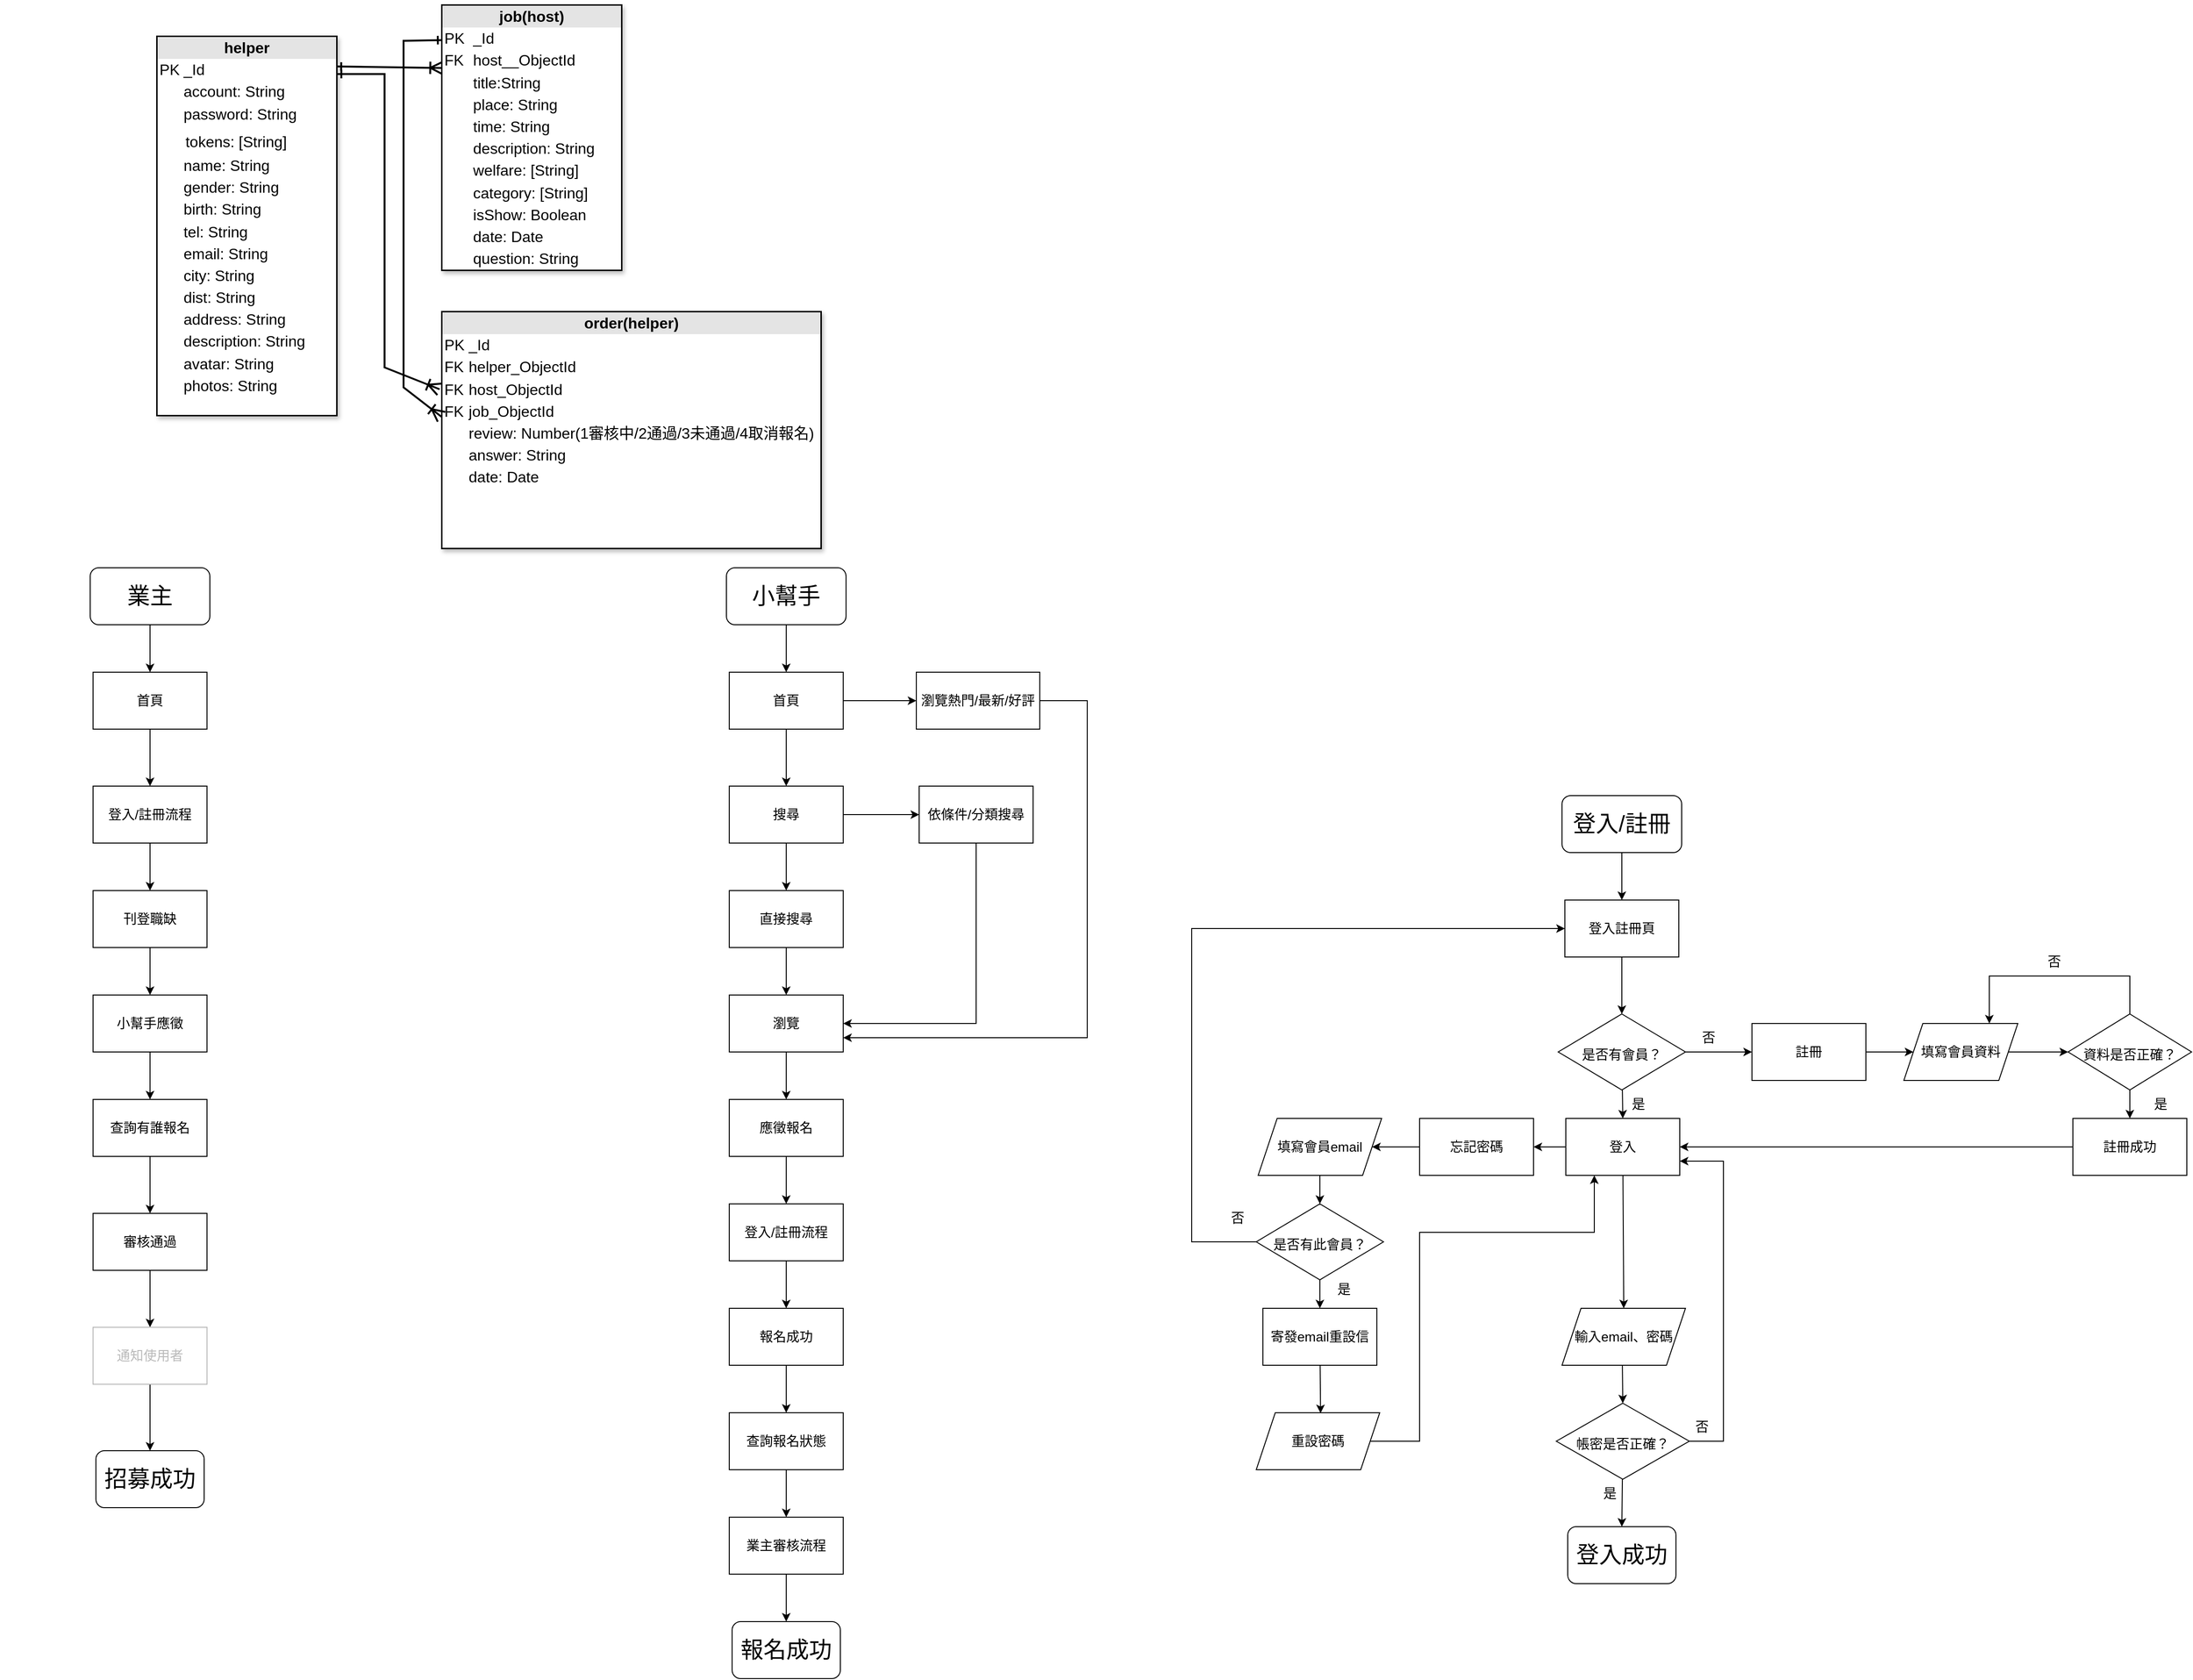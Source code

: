 <mxfile version="20.2.0" type="github">
  <diagram id="VXJa3HSxTeP06-adV4TN" name="Page-1">
    <mxGraphModel dx="2764" dy="2409" grid="1" gridSize="10" guides="1" tooltips="1" connect="1" arrows="1" fold="1" page="1" pageScale="1" pageWidth="1600" pageHeight="900" math="0" shadow="0">
      <root>
        <mxCell id="0" />
        <mxCell id="1" parent="0" />
        <mxCell id="glmr9BxrNnxyivZ2eAfm-76" style="edgeStyle=none;rounded=0;orthogonalLoop=1;jettySize=auto;html=1;entryX=0.5;entryY=0;entryDx=0;entryDy=0;fontSize=14;" parent="1" source="PhBX2D7lwxs2gd5kTWM1-1" target="glmr9BxrNnxyivZ2eAfm-75" edge="1">
          <mxGeometry relative="1" as="geometry" />
        </mxCell>
        <mxCell id="PhBX2D7lwxs2gd5kTWM1-1" value="&lt;font style=&quot;font-size: 24px;&quot;&gt;登入/註冊&lt;/font&gt;" style="rounded=1;whiteSpace=wrap;html=1;" parent="1" vertex="1">
          <mxGeometry x="350" y="-70" width="126" height="60" as="geometry" />
        </mxCell>
        <mxCell id="glmr9BxrNnxyivZ2eAfm-1" value="&lt;font style=&quot;font-size: 24px;&quot;&gt;登入成功&lt;/font&gt;" style="rounded=1;whiteSpace=wrap;html=1;" parent="1" vertex="1">
          <mxGeometry x="356" y="700" width="114" height="60" as="geometry" />
        </mxCell>
        <mxCell id="glmr9BxrNnxyivZ2eAfm-7" style="edgeStyle=none;rounded=0;orthogonalLoop=1;jettySize=auto;html=1;exitX=1;exitY=0.5;exitDx=0;exitDy=0;entryX=0;entryY=0.5;entryDx=0;entryDy=0;fontSize=14;" parent="1" source="glmr9BxrNnxyivZ2eAfm-2" target="glmr9BxrNnxyivZ2eAfm-5" edge="1">
          <mxGeometry relative="1" as="geometry" />
        </mxCell>
        <mxCell id="glmr9BxrNnxyivZ2eAfm-16" style="edgeStyle=none;rounded=0;orthogonalLoop=1;jettySize=auto;html=1;entryX=0.5;entryY=0;entryDx=0;entryDy=0;fontSize=14;" parent="1" source="glmr9BxrNnxyivZ2eAfm-2" target="glmr9BxrNnxyivZ2eAfm-4" edge="1">
          <mxGeometry relative="1" as="geometry" />
        </mxCell>
        <mxCell id="glmr9BxrNnxyivZ2eAfm-2" value="&lt;font style=&quot;font-size: 14px;&quot;&gt;是否有會員？&lt;/font&gt;" style="rhombus;whiteSpace=wrap;html=1;fontSize=24;" parent="1" vertex="1">
          <mxGeometry x="346" y="160" width="134" height="80" as="geometry" />
        </mxCell>
        <mxCell id="glmr9BxrNnxyivZ2eAfm-46" style="edgeStyle=none;rounded=0;orthogonalLoop=1;jettySize=auto;html=1;entryX=0.5;entryY=0;entryDx=0;entryDy=0;fontSize=14;" parent="1" source="glmr9BxrNnxyivZ2eAfm-4" target="glmr9BxrNnxyivZ2eAfm-17" edge="1">
          <mxGeometry relative="1" as="geometry" />
        </mxCell>
        <mxCell id="glmr9BxrNnxyivZ2eAfm-70" style="edgeStyle=none;rounded=0;orthogonalLoop=1;jettySize=auto;html=1;entryX=1;entryY=0.5;entryDx=0;entryDy=0;fontSize=14;" parent="1" source="glmr9BxrNnxyivZ2eAfm-4" target="glmr9BxrNnxyivZ2eAfm-8" edge="1">
          <mxGeometry relative="1" as="geometry" />
        </mxCell>
        <mxCell id="glmr9BxrNnxyivZ2eAfm-4" value="登入" style="rounded=0;whiteSpace=wrap;html=1;fontSize=14;" parent="1" vertex="1">
          <mxGeometry x="354" y="270" width="120" height="60" as="geometry" />
        </mxCell>
        <mxCell id="glmr9BxrNnxyivZ2eAfm-11" style="edgeStyle=none;rounded=0;orthogonalLoop=1;jettySize=auto;html=1;fontSize=14;" parent="1" source="glmr9BxrNnxyivZ2eAfm-5" target="glmr9BxrNnxyivZ2eAfm-9" edge="1">
          <mxGeometry relative="1" as="geometry" />
        </mxCell>
        <mxCell id="glmr9BxrNnxyivZ2eAfm-5" value="註冊" style="rounded=0;whiteSpace=wrap;html=1;fontSize=14;" parent="1" vertex="1">
          <mxGeometry x="550" y="170" width="120" height="60" as="geometry" />
        </mxCell>
        <mxCell id="glmr9BxrNnxyivZ2eAfm-72" style="edgeStyle=none;rounded=0;orthogonalLoop=1;jettySize=auto;html=1;entryX=1;entryY=0.5;entryDx=0;entryDy=0;fontSize=14;" parent="1" source="glmr9BxrNnxyivZ2eAfm-8" target="glmr9BxrNnxyivZ2eAfm-45" edge="1">
          <mxGeometry relative="1" as="geometry" />
        </mxCell>
        <mxCell id="glmr9BxrNnxyivZ2eAfm-8" value="忘記密碼" style="rounded=0;whiteSpace=wrap;html=1;fontSize=14;" parent="1" vertex="1">
          <mxGeometry x="200" y="270" width="120" height="60" as="geometry" />
        </mxCell>
        <mxCell id="glmr9BxrNnxyivZ2eAfm-30" style="edgeStyle=none;rounded=0;orthogonalLoop=1;jettySize=auto;html=1;fontSize=14;" parent="1" source="glmr9BxrNnxyivZ2eAfm-9" target="glmr9BxrNnxyivZ2eAfm-29" edge="1">
          <mxGeometry relative="1" as="geometry" />
        </mxCell>
        <mxCell id="glmr9BxrNnxyivZ2eAfm-9" value="填寫會員資料" style="shape=parallelogram;perimeter=parallelogramPerimeter;whiteSpace=wrap;html=1;fixedSize=1;fontSize=14;" parent="1" vertex="1">
          <mxGeometry x="710" y="170" width="120" height="60" as="geometry" />
        </mxCell>
        <mxCell id="glmr9BxrNnxyivZ2eAfm-12" value="是" style="text;html=1;resizable=0;autosize=1;align=center;verticalAlign=middle;points=[];fillColor=none;strokeColor=none;rounded=0;fontSize=14;" parent="1" vertex="1">
          <mxGeometry x="410" y="240" width="40" height="30" as="geometry" />
        </mxCell>
        <mxCell id="glmr9BxrNnxyivZ2eAfm-13" value="否" style="text;html=1;resizable=0;autosize=1;align=center;verticalAlign=middle;points=[];fillColor=none;strokeColor=none;rounded=0;fontSize=14;" parent="1" vertex="1">
          <mxGeometry x="484" y="170" width="40" height="30" as="geometry" />
        </mxCell>
        <mxCell id="glmr9BxrNnxyivZ2eAfm-23" style="edgeStyle=none;rounded=0;orthogonalLoop=1;jettySize=auto;html=1;entryX=0.5;entryY=0;entryDx=0;entryDy=0;fontSize=14;exitX=0.489;exitY=1.005;exitDx=0;exitDy=0;exitPerimeter=0;" parent="1" source="glmr9BxrNnxyivZ2eAfm-17" target="glmr9BxrNnxyivZ2eAfm-22" edge="1">
          <mxGeometry relative="1" as="geometry" />
        </mxCell>
        <mxCell id="glmr9BxrNnxyivZ2eAfm-17" value="輸入email、密碼" style="shape=parallelogram;perimeter=parallelogramPerimeter;whiteSpace=wrap;html=1;fixedSize=1;fontSize=14;" parent="1" vertex="1">
          <mxGeometry x="350" y="470" width="130" height="60" as="geometry" />
        </mxCell>
        <mxCell id="glmr9BxrNnxyivZ2eAfm-38" style="edgeStyle=none;rounded=0;orthogonalLoop=1;jettySize=auto;html=1;entryX=0.5;entryY=0;entryDx=0;entryDy=0;fontSize=14;" parent="1" source="glmr9BxrNnxyivZ2eAfm-22" target="glmr9BxrNnxyivZ2eAfm-1" edge="1">
          <mxGeometry relative="1" as="geometry" />
        </mxCell>
        <mxCell id="glmr9BxrNnxyivZ2eAfm-64" style="edgeStyle=none;rounded=0;orthogonalLoop=1;jettySize=auto;html=1;fontSize=14;entryX=1;entryY=0.75;entryDx=0;entryDy=0;" parent="1" source="glmr9BxrNnxyivZ2eAfm-22" target="glmr9BxrNnxyivZ2eAfm-4" edge="1">
          <mxGeometry relative="1" as="geometry">
            <mxPoint x="520" y="320" as="targetPoint" />
            <Array as="points">
              <mxPoint x="520" y="610" />
              <mxPoint x="520" y="315" />
            </Array>
          </mxGeometry>
        </mxCell>
        <mxCell id="glmr9BxrNnxyivZ2eAfm-22" value="&lt;font style=&quot;font-size: 14px;&quot;&gt;帳密是否正確？&lt;br&gt;&lt;/font&gt;" style="rhombus;whiteSpace=wrap;html=1;fontSize=24;" parent="1" vertex="1">
          <mxGeometry x="344" y="570" width="140" height="80" as="geometry" />
        </mxCell>
        <mxCell id="glmr9BxrNnxyivZ2eAfm-24" value="否" style="text;html=1;resizable=0;autosize=1;align=center;verticalAlign=middle;points=[];fillColor=none;strokeColor=none;rounded=0;fontSize=14;" parent="1" vertex="1">
          <mxGeometry x="477" y="580" width="40" height="30" as="geometry" />
        </mxCell>
        <mxCell id="glmr9BxrNnxyivZ2eAfm-25" value="是" style="text;html=1;resizable=0;autosize=1;align=center;verticalAlign=middle;points=[];fillColor=none;strokeColor=none;rounded=0;fontSize=14;" parent="1" vertex="1">
          <mxGeometry x="380" y="650" width="40" height="30" as="geometry" />
        </mxCell>
        <mxCell id="glmr9BxrNnxyivZ2eAfm-36" style="edgeStyle=none;rounded=0;orthogonalLoop=1;jettySize=auto;html=1;entryX=1;entryY=0.5;entryDx=0;entryDy=0;fontSize=14;" parent="1" source="glmr9BxrNnxyivZ2eAfm-26" target="glmr9BxrNnxyivZ2eAfm-4" edge="1">
          <mxGeometry relative="1" as="geometry" />
        </mxCell>
        <mxCell id="glmr9BxrNnxyivZ2eAfm-26" value="註冊成功" style="rounded=0;whiteSpace=wrap;html=1;fontSize=14;" parent="1" vertex="1">
          <mxGeometry x="888" y="270" width="120" height="60" as="geometry" />
        </mxCell>
        <mxCell id="glmr9BxrNnxyivZ2eAfm-31" style="edgeStyle=none;rounded=0;orthogonalLoop=1;jettySize=auto;html=1;entryX=0.5;entryY=0;entryDx=0;entryDy=0;fontSize=14;" parent="1" source="glmr9BxrNnxyivZ2eAfm-29" target="glmr9BxrNnxyivZ2eAfm-26" edge="1">
          <mxGeometry relative="1" as="geometry" />
        </mxCell>
        <mxCell id="glmr9BxrNnxyivZ2eAfm-35" style="edgeStyle=none;rounded=0;orthogonalLoop=1;jettySize=auto;html=1;fontSize=14;exitX=0.5;exitY=0;exitDx=0;exitDy=0;entryX=0.75;entryY=0;entryDx=0;entryDy=0;" parent="1" source="glmr9BxrNnxyivZ2eAfm-29" target="glmr9BxrNnxyivZ2eAfm-9" edge="1">
          <mxGeometry relative="1" as="geometry">
            <Array as="points">
              <mxPoint x="948" y="120" />
              <mxPoint x="800" y="120" />
            </Array>
          </mxGeometry>
        </mxCell>
        <mxCell id="glmr9BxrNnxyivZ2eAfm-29" value="&lt;font style=&quot;font-size: 14px;&quot;&gt;資料是否正確？&lt;br&gt;&lt;/font&gt;" style="rhombus;whiteSpace=wrap;html=1;fontSize=24;" parent="1" vertex="1">
          <mxGeometry x="883" y="160" width="130" height="80" as="geometry" />
        </mxCell>
        <mxCell id="glmr9BxrNnxyivZ2eAfm-32" value="是" style="text;html=1;resizable=0;autosize=1;align=center;verticalAlign=middle;points=[];fillColor=none;strokeColor=none;rounded=0;fontSize=14;" parent="1" vertex="1">
          <mxGeometry x="960" y="240" width="40" height="30" as="geometry" />
        </mxCell>
        <mxCell id="glmr9BxrNnxyivZ2eAfm-34" value="否" style="text;html=1;resizable=0;autosize=1;align=center;verticalAlign=middle;points=[];fillColor=none;strokeColor=none;rounded=0;fontSize=14;" parent="1" vertex="1">
          <mxGeometry x="848" y="90" width="40" height="30" as="geometry" />
        </mxCell>
        <mxCell id="glmr9BxrNnxyivZ2eAfm-73" style="edgeStyle=none;rounded=0;orthogonalLoop=1;jettySize=auto;html=1;entryX=0.5;entryY=0;entryDx=0;entryDy=0;fontSize=14;" parent="1" source="glmr9BxrNnxyivZ2eAfm-45" target="glmr9BxrNnxyivZ2eAfm-51" edge="1">
          <mxGeometry relative="1" as="geometry" />
        </mxCell>
        <mxCell id="glmr9BxrNnxyivZ2eAfm-45" value="填寫會員email" style="shape=parallelogram;perimeter=parallelogramPerimeter;whiteSpace=wrap;html=1;fixedSize=1;fontSize=14;" parent="1" vertex="1">
          <mxGeometry x="30" y="270" width="130" height="60" as="geometry" />
        </mxCell>
        <mxCell id="glmr9BxrNnxyivZ2eAfm-69" style="edgeStyle=none;rounded=0;orthogonalLoop=1;jettySize=auto;html=1;entryX=0.521;entryY=0.008;entryDx=0;entryDy=0;entryPerimeter=0;fontSize=14;" parent="1" source="glmr9BxrNnxyivZ2eAfm-47" target="glmr9BxrNnxyivZ2eAfm-50" edge="1">
          <mxGeometry relative="1" as="geometry" />
        </mxCell>
        <mxCell id="glmr9BxrNnxyivZ2eAfm-47" value="寄發email重設信" style="whiteSpace=wrap;html=1;fontSize=14;" parent="1" vertex="1">
          <mxGeometry x="35" y="470" width="120" height="60" as="geometry" />
        </mxCell>
        <mxCell id="glmr9BxrNnxyivZ2eAfm-67" style="edgeStyle=none;rounded=0;orthogonalLoop=1;jettySize=auto;html=1;fontSize=14;entryX=0.25;entryY=1;entryDx=0;entryDy=0;" parent="1" source="glmr9BxrNnxyivZ2eAfm-50" target="glmr9BxrNnxyivZ2eAfm-4" edge="1">
          <mxGeometry relative="1" as="geometry">
            <mxPoint x="250" y="610" as="targetPoint" />
            <Array as="points">
              <mxPoint x="200" y="610" />
              <mxPoint x="200" y="390" />
              <mxPoint x="384" y="390" />
            </Array>
          </mxGeometry>
        </mxCell>
        <mxCell id="glmr9BxrNnxyivZ2eAfm-50" value="重設密碼" style="shape=parallelogram;perimeter=parallelogramPerimeter;whiteSpace=wrap;html=1;fixedSize=1;fontSize=14;" parent="1" vertex="1">
          <mxGeometry x="28" y="580" width="130" height="60" as="geometry" />
        </mxCell>
        <mxCell id="glmr9BxrNnxyivZ2eAfm-66" style="edgeStyle=none;rounded=0;orthogonalLoop=1;jettySize=auto;html=1;exitX=0;exitY=0.5;exitDx=0;exitDy=0;fontSize=14;entryX=0;entryY=0.5;entryDx=0;entryDy=0;" parent="1" source="glmr9BxrNnxyivZ2eAfm-51" target="glmr9BxrNnxyivZ2eAfm-75" edge="1">
          <mxGeometry relative="1" as="geometry">
            <mxPoint x="340" y="200" as="targetPoint" />
            <Array as="points">
              <mxPoint x="-40" y="400" />
              <mxPoint x="-40" y="70" />
            </Array>
          </mxGeometry>
        </mxCell>
        <mxCell id="glmr9BxrNnxyivZ2eAfm-68" style="edgeStyle=none;rounded=0;orthogonalLoop=1;jettySize=auto;html=1;entryX=0.5;entryY=0;entryDx=0;entryDy=0;fontSize=14;" parent="1" source="glmr9BxrNnxyivZ2eAfm-51" target="glmr9BxrNnxyivZ2eAfm-47" edge="1">
          <mxGeometry relative="1" as="geometry" />
        </mxCell>
        <mxCell id="glmr9BxrNnxyivZ2eAfm-51" value="&lt;font style=&quot;font-size: 14px;&quot;&gt;是否有此會員？&lt;/font&gt;" style="rhombus;whiteSpace=wrap;html=1;fontSize=24;" parent="1" vertex="1">
          <mxGeometry x="28" y="360" width="134" height="80" as="geometry" />
        </mxCell>
        <mxCell id="glmr9BxrNnxyivZ2eAfm-53" value="是" style="text;html=1;resizable=0;autosize=1;align=center;verticalAlign=middle;points=[];fillColor=none;strokeColor=none;rounded=0;fontSize=14;" parent="1" vertex="1">
          <mxGeometry x="100" y="435" width="40" height="30" as="geometry" />
        </mxCell>
        <mxCell id="glmr9BxrNnxyivZ2eAfm-55" value="否" style="text;html=1;resizable=0;autosize=1;align=center;verticalAlign=middle;points=[];fillColor=none;strokeColor=none;rounded=0;fontSize=14;" parent="1" vertex="1">
          <mxGeometry x="-12" y="360" width="40" height="30" as="geometry" />
        </mxCell>
        <mxCell id="glmr9BxrNnxyivZ2eAfm-65" style="edgeStyle=none;rounded=0;orthogonalLoop=1;jettySize=auto;html=1;exitX=1;exitY=0;exitDx=0;exitDy=0;fontSize=14;" parent="1" edge="1">
          <mxGeometry relative="1" as="geometry">
            <mxPoint x="122.5" y="700" as="sourcePoint" />
            <mxPoint x="122.5" y="700" as="targetPoint" />
          </mxGeometry>
        </mxCell>
        <mxCell id="glmr9BxrNnxyivZ2eAfm-77" style="edgeStyle=none;rounded=0;orthogonalLoop=1;jettySize=auto;html=1;exitX=0.5;exitY=1;exitDx=0;exitDy=0;entryX=0.5;entryY=0;entryDx=0;entryDy=0;fontSize=14;" parent="1" source="glmr9BxrNnxyivZ2eAfm-75" target="glmr9BxrNnxyivZ2eAfm-2" edge="1">
          <mxGeometry relative="1" as="geometry" />
        </mxCell>
        <mxCell id="glmr9BxrNnxyivZ2eAfm-75" value="登入註冊頁" style="rounded=0;whiteSpace=wrap;html=1;fontSize=14;" parent="1" vertex="1">
          <mxGeometry x="353" y="40" width="120" height="60" as="geometry" />
        </mxCell>
        <mxCell id="u54B39evB33SZoz744Zc-1" style="edgeStyle=none;rounded=0;orthogonalLoop=1;jettySize=auto;html=1;entryX=0.5;entryY=0;entryDx=0;entryDy=0;fontSize=14;" parent="1" source="u54B39evB33SZoz744Zc-2" target="u54B39evB33SZoz744Zc-45" edge="1">
          <mxGeometry relative="1" as="geometry" />
        </mxCell>
        <mxCell id="u54B39evB33SZoz744Zc-2" value="&lt;span style=&quot;font-size: 24px;&quot;&gt;小幫手&lt;/span&gt;" style="rounded=1;whiteSpace=wrap;html=1;" parent="1" vertex="1">
          <mxGeometry x="-530" y="-310" width="126" height="60" as="geometry" />
        </mxCell>
        <mxCell id="u54B39evB33SZoz744Zc-3" value="&lt;font style=&quot;font-size: 24px;&quot;&gt;報名成功&lt;/font&gt;" style="rounded=1;whiteSpace=wrap;html=1;" parent="1" vertex="1">
          <mxGeometry x="-524" y="800" width="114" height="60" as="geometry" />
        </mxCell>
        <mxCell id="u54B39evB33SZoz744Zc-28" style="edgeStyle=none;rounded=0;orthogonalLoop=1;jettySize=auto;html=1;fontSize=14;exitX=0.5;exitY=0;exitDx=0;exitDy=0;entryX=0.75;entryY=0;entryDx=0;entryDy=0;" parent="1" edge="1">
          <mxGeometry relative="1" as="geometry">
            <Array as="points">
              <mxPoint x="-462" y="120" />
              <mxPoint x="-610" y="120" />
            </Array>
            <mxPoint x="-610" y="170" as="targetPoint" />
          </mxGeometry>
        </mxCell>
        <mxCell id="u54B39evB33SZoz744Zc-43" style="edgeStyle=none;rounded=0;orthogonalLoop=1;jettySize=auto;html=1;exitX=1;exitY=0;exitDx=0;exitDy=0;fontSize=14;" parent="1" edge="1">
          <mxGeometry relative="1" as="geometry">
            <mxPoint x="-1287.5" y="700" as="sourcePoint" />
            <mxPoint x="-1287.5" y="700" as="targetPoint" />
          </mxGeometry>
        </mxCell>
        <mxCell id="u54B39evB33SZoz744Zc-47" value="" style="edgeStyle=none;rounded=0;orthogonalLoop=1;jettySize=auto;html=1;fontSize=14;" parent="1" source="u54B39evB33SZoz744Zc-45" target="u54B39evB33SZoz744Zc-46" edge="1">
          <mxGeometry relative="1" as="geometry" />
        </mxCell>
        <mxCell id="u54B39evB33SZoz744Zc-50" style="edgeStyle=none;rounded=0;orthogonalLoop=1;jettySize=auto;html=1;entryX=0;entryY=0.5;entryDx=0;entryDy=0;fontSize=14;" parent="1" source="u54B39evB33SZoz744Zc-45" target="u54B39evB33SZoz744Zc-49" edge="1">
          <mxGeometry relative="1" as="geometry" />
        </mxCell>
        <mxCell id="u54B39evB33SZoz744Zc-45" value="首頁" style="rounded=0;whiteSpace=wrap;html=1;fontSize=14;" parent="1" vertex="1">
          <mxGeometry x="-527" y="-200" width="120" height="60" as="geometry" />
        </mxCell>
        <mxCell id="u54B39evB33SZoz744Zc-53" value="" style="edgeStyle=none;rounded=0;orthogonalLoop=1;jettySize=auto;html=1;fontSize=14;" parent="1" source="u54B39evB33SZoz744Zc-46" target="u54B39evB33SZoz744Zc-52" edge="1">
          <mxGeometry relative="1" as="geometry" />
        </mxCell>
        <mxCell id="u54B39evB33SZoz744Zc-61" style="edgeStyle=none;rounded=0;orthogonalLoop=1;jettySize=auto;html=1;entryX=0.5;entryY=0;entryDx=0;entryDy=0;fontSize=14;" parent="1" source="u54B39evB33SZoz744Zc-46" target="u54B39evB33SZoz744Zc-48" edge="1">
          <mxGeometry relative="1" as="geometry" />
        </mxCell>
        <mxCell id="u54B39evB33SZoz744Zc-46" value="搜尋" style="whiteSpace=wrap;html=1;fontSize=14;rounded=0;" parent="1" vertex="1">
          <mxGeometry x="-527" y="-80" width="120" height="60" as="geometry" />
        </mxCell>
        <mxCell id="u54B39evB33SZoz744Zc-55" value="" style="edgeStyle=none;rounded=0;orthogonalLoop=1;jettySize=auto;html=1;fontSize=14;" parent="1" source="u54B39evB33SZoz744Zc-48" target="u54B39evB33SZoz744Zc-54" edge="1">
          <mxGeometry relative="1" as="geometry" />
        </mxCell>
        <mxCell id="u54B39evB33SZoz744Zc-48" value="直接搜尋" style="whiteSpace=wrap;html=1;fontSize=14;rounded=0;" parent="1" vertex="1">
          <mxGeometry x="-527" y="30" width="120" height="60" as="geometry" />
        </mxCell>
        <mxCell id="u54B39evB33SZoz744Zc-66" style="edgeStyle=none;rounded=0;orthogonalLoop=1;jettySize=auto;html=1;fontSize=14;entryX=1;entryY=0.75;entryDx=0;entryDy=0;" parent="1" source="u54B39evB33SZoz744Zc-49" target="u54B39evB33SZoz744Zc-54" edge="1">
          <mxGeometry relative="1" as="geometry">
            <mxPoint x="-150" y="190" as="targetPoint" />
            <Array as="points">
              <mxPoint x="-150" y="-170" />
              <mxPoint x="-150" y="185" />
            </Array>
          </mxGeometry>
        </mxCell>
        <mxCell id="u54B39evB33SZoz744Zc-49" value="瀏覽熱門/最新/好評" style="rounded=0;whiteSpace=wrap;html=1;fontSize=14;" parent="1" vertex="1">
          <mxGeometry x="-330" y="-200" width="130" height="60" as="geometry" />
        </mxCell>
        <mxCell id="u54B39evB33SZoz744Zc-62" style="edgeStyle=none;rounded=0;orthogonalLoop=1;jettySize=auto;html=1;fontSize=14;entryX=1;entryY=0.5;entryDx=0;entryDy=0;" parent="1" source="u54B39evB33SZoz744Zc-52" target="u54B39evB33SZoz744Zc-54" edge="1">
          <mxGeometry relative="1" as="geometry">
            <mxPoint x="-267" y="170" as="targetPoint" />
            <Array as="points">
              <mxPoint x="-267" y="170" />
            </Array>
          </mxGeometry>
        </mxCell>
        <mxCell id="u54B39evB33SZoz744Zc-52" value="依條件/分類搜尋" style="whiteSpace=wrap;html=1;fontSize=14;rounded=0;" parent="1" vertex="1">
          <mxGeometry x="-327" y="-80" width="120" height="60" as="geometry" />
        </mxCell>
        <mxCell id="u54B39evB33SZoz744Zc-57" value="" style="edgeStyle=none;rounded=0;orthogonalLoop=1;jettySize=auto;html=1;fontSize=14;" parent="1" source="u54B39evB33SZoz744Zc-54" target="u54B39evB33SZoz744Zc-56" edge="1">
          <mxGeometry relative="1" as="geometry" />
        </mxCell>
        <mxCell id="u54B39evB33SZoz744Zc-54" value="瀏覽" style="whiteSpace=wrap;html=1;fontSize=14;rounded=0;" parent="1" vertex="1">
          <mxGeometry x="-527" y="140" width="120" height="60" as="geometry" />
        </mxCell>
        <mxCell id="u54B39evB33SZoz744Zc-59" value="" style="edgeStyle=none;rounded=0;orthogonalLoop=1;jettySize=auto;html=1;fontSize=14;" parent="1" source="u54B39evB33SZoz744Zc-56" target="u54B39evB33SZoz744Zc-58" edge="1">
          <mxGeometry relative="1" as="geometry" />
        </mxCell>
        <mxCell id="u54B39evB33SZoz744Zc-56" value="應徵報名" style="whiteSpace=wrap;html=1;fontSize=14;rounded=0;" parent="1" vertex="1">
          <mxGeometry x="-527" y="250" width="120" height="60" as="geometry" />
        </mxCell>
        <mxCell id="u54B39evB33SZoz744Zc-67" style="edgeStyle=none;rounded=0;orthogonalLoop=1;jettySize=auto;html=1;entryX=0.5;entryY=0;entryDx=0;entryDy=0;fontSize=14;" parent="1" source="u54B39evB33SZoz744Zc-58" target="u54B39evB33SZoz744Zc-60" edge="1">
          <mxGeometry relative="1" as="geometry" />
        </mxCell>
        <mxCell id="u54B39evB33SZoz744Zc-58" value="登入/註冊流程" style="whiteSpace=wrap;html=1;fontSize=14;rounded=0;" parent="1" vertex="1">
          <mxGeometry x="-527" y="360" width="120" height="60" as="geometry" />
        </mxCell>
        <mxCell id="u54B39evB33SZoz744Zc-99" style="edgeStyle=none;rounded=0;orthogonalLoop=1;jettySize=auto;html=1;entryX=0.5;entryY=0;entryDx=0;entryDy=0;fontSize=14;" parent="1" source="u54B39evB33SZoz744Zc-60" target="u54B39evB33SZoz744Zc-97" edge="1">
          <mxGeometry relative="1" as="geometry" />
        </mxCell>
        <mxCell id="u54B39evB33SZoz744Zc-60" value="報名成功" style="whiteSpace=wrap;html=1;fontSize=14;rounded=0;" parent="1" vertex="1">
          <mxGeometry x="-527" y="470" width="120" height="60" as="geometry" />
        </mxCell>
        <mxCell id="u54B39evB33SZoz744Zc-101" style="edgeStyle=none;rounded=0;orthogonalLoop=1;jettySize=auto;html=1;entryX=0.5;entryY=0;entryDx=0;entryDy=0;fontSize=14;" parent="1" source="u54B39evB33SZoz744Zc-63" target="u54B39evB33SZoz744Zc-3" edge="1">
          <mxGeometry relative="1" as="geometry" />
        </mxCell>
        <mxCell id="u54B39evB33SZoz744Zc-63" value="業主審核流程" style="whiteSpace=wrap;html=1;fontSize=14;rounded=0;" parent="1" vertex="1">
          <mxGeometry x="-527" y="690" width="120" height="60" as="geometry" />
        </mxCell>
        <mxCell id="u54B39evB33SZoz744Zc-70" style="edgeStyle=none;rounded=0;orthogonalLoop=1;jettySize=auto;html=1;entryX=0.5;entryY=0;entryDx=0;entryDy=0;fontSize=14;" parent="1" source="u54B39evB33SZoz744Zc-71" target="u54B39evB33SZoz744Zc-75" edge="1">
          <mxGeometry relative="1" as="geometry" />
        </mxCell>
        <mxCell id="u54B39evB33SZoz744Zc-71" value="&lt;span style=&quot;font-size: 24px;&quot;&gt;業主&lt;/span&gt;" style="rounded=1;whiteSpace=wrap;html=1;" parent="1" vertex="1">
          <mxGeometry x="-1200" y="-310" width="126" height="60" as="geometry" />
        </mxCell>
        <mxCell id="u54B39evB33SZoz744Zc-72" value="&lt;font style=&quot;font-size: 24px;&quot;&gt;招募成功&lt;/font&gt;" style="rounded=1;whiteSpace=wrap;html=1;" parent="1" vertex="1">
          <mxGeometry x="-1194" y="620" width="114" height="60" as="geometry" />
        </mxCell>
        <mxCell id="u54B39evB33SZoz744Zc-73" value="" style="edgeStyle=none;rounded=0;orthogonalLoop=1;jettySize=auto;html=1;fontSize=14;" parent="1" source="u54B39evB33SZoz744Zc-75" target="u54B39evB33SZoz744Zc-78" edge="1">
          <mxGeometry relative="1" as="geometry" />
        </mxCell>
        <mxCell id="u54B39evB33SZoz744Zc-75" value="首頁" style="rounded=0;whiteSpace=wrap;html=1;fontSize=14;" parent="1" vertex="1">
          <mxGeometry x="-1197" y="-200" width="120" height="60" as="geometry" />
        </mxCell>
        <mxCell id="u54B39evB33SZoz744Zc-77" style="edgeStyle=none;rounded=0;orthogonalLoop=1;jettySize=auto;html=1;entryX=0.5;entryY=0;entryDx=0;entryDy=0;fontSize=14;" parent="1" source="u54B39evB33SZoz744Zc-78" target="u54B39evB33SZoz744Zc-80" edge="1">
          <mxGeometry relative="1" as="geometry" />
        </mxCell>
        <mxCell id="u54B39evB33SZoz744Zc-78" value="登入/註冊流程" style="whiteSpace=wrap;html=1;fontSize=14;rounded=0;" parent="1" vertex="1">
          <mxGeometry x="-1197" y="-80" width="120" height="60" as="geometry" />
        </mxCell>
        <mxCell id="u54B39evB33SZoz744Zc-79" value="" style="edgeStyle=none;rounded=0;orthogonalLoop=1;jettySize=auto;html=1;fontSize=14;" parent="1" source="u54B39evB33SZoz744Zc-80" target="u54B39evB33SZoz744Zc-86" edge="1">
          <mxGeometry relative="1" as="geometry" />
        </mxCell>
        <mxCell id="u54B39evB33SZoz744Zc-80" value="刊登職缺" style="whiteSpace=wrap;html=1;fontSize=14;rounded=0;" parent="1" vertex="1">
          <mxGeometry x="-1197" y="30" width="120" height="60" as="geometry" />
        </mxCell>
        <mxCell id="u54B39evB33SZoz744Zc-85" value="" style="edgeStyle=none;rounded=0;orthogonalLoop=1;jettySize=auto;html=1;fontSize=14;" parent="1" source="u54B39evB33SZoz744Zc-86" target="u54B39evB33SZoz744Zc-88" edge="1">
          <mxGeometry relative="1" as="geometry" />
        </mxCell>
        <mxCell id="u54B39evB33SZoz744Zc-86" value="小幫手應徵" style="whiteSpace=wrap;html=1;fontSize=14;rounded=0;" parent="1" vertex="1">
          <mxGeometry x="-1197" y="140" width="120" height="60" as="geometry" />
        </mxCell>
        <mxCell id="u54B39evB33SZoz744Zc-87" value="" style="edgeStyle=none;rounded=0;orthogonalLoop=1;jettySize=auto;html=1;fontSize=14;" parent="1" source="u54B39evB33SZoz744Zc-88" target="u54B39evB33SZoz744Zc-90" edge="1">
          <mxGeometry relative="1" as="geometry" />
        </mxCell>
        <mxCell id="u54B39evB33SZoz744Zc-88" value="查詢有誰報名" style="whiteSpace=wrap;html=1;fontSize=14;rounded=0;" parent="1" vertex="1">
          <mxGeometry x="-1197" y="250" width="120" height="60" as="geometry" />
        </mxCell>
        <mxCell id="u54B39evB33SZoz744Zc-89" style="edgeStyle=none;rounded=0;orthogonalLoop=1;jettySize=auto;html=1;entryX=0.5;entryY=0;entryDx=0;entryDy=0;fontSize=14;" parent="1" source="u54B39evB33SZoz744Zc-90" target="u54B39evB33SZoz744Zc-92" edge="1">
          <mxGeometry relative="1" as="geometry" />
        </mxCell>
        <mxCell id="u54B39evB33SZoz744Zc-90" value="審核通過" style="whiteSpace=wrap;html=1;fontSize=14;rounded=0;" parent="1" vertex="1">
          <mxGeometry x="-1197" y="370" width="120" height="60" as="geometry" />
        </mxCell>
        <mxCell id="u54B39evB33SZoz744Zc-91" style="edgeStyle=none;rounded=0;orthogonalLoop=1;jettySize=auto;html=1;exitX=0.5;exitY=1;exitDx=0;exitDy=0;entryX=0.5;entryY=0;entryDx=0;entryDy=0;fontSize=14;" parent="1" source="u54B39evB33SZoz744Zc-92" edge="1">
          <mxGeometry relative="1" as="geometry">
            <mxPoint x="-1137" y="620" as="targetPoint" />
          </mxGeometry>
        </mxCell>
        <mxCell id="u54B39evB33SZoz744Zc-92" value="通知使用者" style="whiteSpace=wrap;html=1;fontSize=14;rounded=0;strokeColor=#BABABA;fontColor=#BABABA;" parent="1" vertex="1">
          <mxGeometry x="-1197" y="490" width="120" height="60" as="geometry" />
        </mxCell>
        <mxCell id="u54B39evB33SZoz744Zc-100" style="edgeStyle=none;rounded=0;orthogonalLoop=1;jettySize=auto;html=1;entryX=0.5;entryY=0;entryDx=0;entryDy=0;fontSize=14;" parent="1" source="u54B39evB33SZoz744Zc-97" target="u54B39evB33SZoz744Zc-63" edge="1">
          <mxGeometry relative="1" as="geometry" />
        </mxCell>
        <mxCell id="u54B39evB33SZoz744Zc-97" value="查詢報名狀態" style="rounded=0;whiteSpace=wrap;html=1;fontSize=14;" parent="1" vertex="1">
          <mxGeometry x="-527" y="580" width="120" height="60" as="geometry" />
        </mxCell>
        <mxCell id="XKD9G24x41NN4T1CnMsb-26" value="&lt;div style=&quot;text-align: center; box-sizing: border-box; width: 100%; background: rgb(228, 228, 228); padding: 2px; font-size: 16px;&quot;&gt;&lt;b style=&quot;font-size: 16px;&quot;&gt;helper&lt;/b&gt;&lt;/div&gt;&lt;table style=&quot;width: 100%; font-size: 16px;&quot; cellpadding=&quot;2&quot; cellspacing=&quot;0&quot;&gt;&lt;tbody style=&quot;font-size: 16px;&quot;&gt;&lt;tr style=&quot;font-size: 16px;&quot;&gt;&lt;td style=&quot;font-size: 16px;&quot;&gt;PK&lt;/td&gt;&lt;td style=&quot;font-size: 16px;&quot;&gt;_Id&lt;br style=&quot;font-size: 16px;&quot;&gt;&lt;/td&gt;&lt;/tr&gt;&lt;tr&gt;&lt;td&gt;&lt;br&gt;&lt;/td&gt;&lt;td&gt;account: String&lt;br&gt;&lt;/td&gt;&lt;/tr&gt;&lt;tr&gt;&lt;td&gt;&lt;br&gt;&lt;/td&gt;&lt;td&gt;password: String&lt;br&gt;&lt;/td&gt;&lt;/tr&gt;&lt;tr&gt;&lt;td&gt;&lt;br&gt;&lt;/td&gt;&lt;td&gt;&lt;table style=&quot;width: 180px;&quot; cellpadding=&quot;2&quot; cellspacing=&quot;0&quot;&gt;&lt;tbody&gt;&lt;tr&gt;&lt;td&gt;&lt;/td&gt;&lt;/tr&gt;&lt;tr&gt;&lt;td style=&quot;border-collapse: collapse;&quot; border=&quot;1&quot;&gt;tokens: [String]&lt;/td&gt;&lt;/tr&gt;&lt;/tbody&gt;&lt;/table&gt;&lt;/td&gt;&lt;/tr&gt;&lt;tr&gt;&lt;td&gt;&lt;br&gt;&lt;/td&gt;&lt;td&gt;name: String&lt;br&gt;&lt;/td&gt;&lt;/tr&gt;&lt;tr&gt;&lt;td&gt;&lt;br&gt;&lt;/td&gt;&lt;td&gt;gender: String&lt;br&gt;&lt;/td&gt;&lt;/tr&gt;&lt;tr&gt;&lt;td&gt;&lt;br&gt;&lt;/td&gt;&lt;td&gt;birth: String&lt;br&gt;&lt;/td&gt;&lt;/tr&gt;&lt;tr&gt;&lt;td&gt;&lt;br&gt;&lt;/td&gt;&lt;td&gt;tel: String&lt;br&gt;&lt;/td&gt;&lt;/tr&gt;&lt;tr&gt;&lt;td&gt;&lt;br&gt;&lt;/td&gt;&lt;td&gt;email: String&lt;br&gt;&lt;/td&gt;&lt;/tr&gt;&lt;tr&gt;&lt;td&gt;&lt;br&gt;&lt;/td&gt;&lt;td&gt;city: String&lt;br&gt;&lt;/td&gt;&lt;/tr&gt;&lt;tr&gt;&lt;td&gt;&lt;br&gt;&lt;/td&gt;&lt;td&gt;dist: String&lt;br&gt;&lt;/td&gt;&lt;/tr&gt;&lt;tr&gt;&lt;td&gt;&lt;br&gt;&lt;/td&gt;&lt;td&gt;address: String&lt;br&gt;&lt;/td&gt;&lt;/tr&gt;&lt;tr&gt;&lt;td&gt;&lt;br&gt;&lt;/td&gt;&lt;td&gt;description: String&lt;br&gt;&lt;/td&gt;&lt;/tr&gt;&lt;tr&gt;&lt;td&gt;&lt;br&gt;&lt;/td&gt;&lt;td&gt;avatar: String&lt;br&gt;&lt;/td&gt;&lt;/tr&gt;&lt;tr&gt;&lt;td&gt;&lt;br&gt;&lt;/td&gt;&lt;td&gt;photos: String&lt;br&gt;&lt;/td&gt;&lt;/tr&gt;&lt;/tbody&gt;&lt;/table&gt;" style="verticalAlign=top;align=left;overflow=fill;html=1;shadow=1;labelBorderColor=default;fontSize=16;strokeColor=#000000;" parent="1" vertex="1">
          <mxGeometry x="-1130" y="-870" width="190" height="400" as="geometry" />
        </mxCell>
        <mxCell id="XKD9G24x41NN4T1CnMsb-70" value="&lt;div style=&quot;text-align: center; box-sizing: border-box; width: 100%; background: rgb(228, 228, 228); padding: 2px; font-size: 16px;&quot;&gt;&lt;b style=&quot;font-size: 16px;&quot;&gt;order(helper)&lt;/b&gt;&lt;/div&gt;&lt;table style=&quot;width: 100%; font-size: 16px;&quot; cellpadding=&quot;2&quot; cellspacing=&quot;0&quot;&gt;&lt;tbody style=&quot;font-size: 16px;&quot;&gt;&lt;tr style=&quot;font-size: 16px;&quot;&gt;&lt;td style=&quot;font-size: 16px;&quot;&gt;PK&lt;br&gt;&lt;/td&gt;&lt;td style=&quot;font-size: 16px;&quot;&gt;_Id&lt;br style=&quot;font-size: 16px;&quot;&gt;&lt;/td&gt;&lt;/tr&gt;&lt;tr style=&quot;font-size: 16px;&quot;&gt;&lt;td style=&quot;font-size: 16px;&quot;&gt;FK&lt;/td&gt;&lt;td style=&quot;font-size: 16px;&quot;&gt;helper_ObjectId&lt;br&gt;&lt;/td&gt;&lt;/tr&gt;&lt;tr&gt;&lt;td&gt;FK&lt;/td&gt;&lt;td&gt;host_ObjectId&lt;/td&gt;&lt;/tr&gt;&lt;tr style=&quot;font-size: 16px;&quot;&gt;&lt;td style=&quot;font-size: 16px;&quot;&gt;FK&lt;/td&gt;&lt;td style=&quot;font-size: 16px;&quot;&gt;job_ObjectId&lt;br&gt;&lt;/td&gt;&lt;/tr&gt;&lt;tr&gt;&lt;td&gt;&lt;/td&gt;&lt;td&gt;review: Number(1審核中/2通過/3未通過/4取消報名)&lt;br&gt;&lt;/td&gt;&lt;/tr&gt;&lt;tr&gt;&lt;td&gt;&lt;br&gt;&lt;/td&gt;&lt;td&gt;answer: String&lt;br&gt;&lt;/td&gt;&lt;/tr&gt;&lt;tr&gt;&lt;td&gt;&lt;br&gt;&lt;/td&gt;&lt;td&gt;date: Date&lt;br&gt;&lt;/td&gt;&lt;/tr&gt;&lt;/tbody&gt;&lt;/table&gt;" style="verticalAlign=top;align=left;overflow=fill;html=1;shadow=1;labelBorderColor=default;fontSize=16;" parent="1" vertex="1">
          <mxGeometry x="-830" y="-580" width="400" height="250" as="geometry" />
        </mxCell>
        <mxCell id="gedQf1WDRl3B_7xfSF77-23" value="" style="endArrow=ERone;html=1;rounded=0;strokeWidth=2;exitX=-0.005;exitY=0.328;exitDx=0;exitDy=0;exitPerimeter=0;endFill=0;startArrow=ERoneToMany;startFill=0;targetPerimeterSpacing=0;sourcePerimeterSpacing=0;startSize=10;" parent="1" source="XKD9G24x41NN4T1CnMsb-70" edge="1">
          <mxGeometry width="50" height="50" relative="1" as="geometry">
            <mxPoint x="-680" y="-510" as="sourcePoint" />
            <mxPoint x="-940" y="-830" as="targetPoint" />
            <Array as="points">
              <mxPoint x="-890" y="-521" />
              <mxPoint x="-890" y="-830" />
            </Array>
          </mxGeometry>
        </mxCell>
        <mxCell id="gedQf1WDRl3B_7xfSF77-24" value="" style="endArrow=ERone;html=1;rounded=0;labelBackgroundColor=default;fontFamily=Helvetica;fontSize=11;fontColor=default;startSize=10;strokeColor=default;strokeWidth=2;shape=connector;exitX=0;exitY=0.444;exitDx=0;exitDy=0;exitPerimeter=0;entryX=0.003;entryY=0.133;entryDx=0;entryDy=0;entryPerimeter=0;endFill=0;startArrow=ERoneToMany;startFill=0;" parent="1" source="XKD9G24x41NN4T1CnMsb-70" target="gedQf1WDRl3B_7xfSF77-27" edge="1">
          <mxGeometry width="50" height="50" relative="1" as="geometry">
            <mxPoint x="-680" y="-510" as="sourcePoint" />
            <mxPoint x="-832.09" y="-854.9" as="targetPoint" />
            <Array as="points">
              <mxPoint x="-870" y="-500" />
              <mxPoint x="-870" y="-865" />
            </Array>
          </mxGeometry>
        </mxCell>
        <mxCell id="gedQf1WDRl3B_7xfSF77-25" value="" style="endArrow=ERone;html=1;rounded=0;labelBackgroundColor=default;fontFamily=Helvetica;fontSize=11;fontColor=default;startSize=10;strokeColor=default;strokeWidth=2;shape=connector;exitX=0.006;exitY=0.238;exitDx=0;exitDy=0;exitPerimeter=0;endFill=0;startArrow=ERoneToMany;startFill=0;entryX=0.999;entryY=0.08;entryDx=0;entryDy=0;entryPerimeter=0;" parent="1" source="gedQf1WDRl3B_7xfSF77-27" target="XKD9G24x41NN4T1CnMsb-26" edge="1">
          <mxGeometry width="50" height="50" relative="1" as="geometry">
            <mxPoint x="-831.71" y="-830.2" as="sourcePoint" />
            <mxPoint x="-920" y="-840" as="targetPoint" />
            <Array as="points" />
          </mxGeometry>
        </mxCell>
        <mxCell id="gedQf1WDRl3B_7xfSF77-27" value="&lt;div style=&quot;text-align: center; box-sizing: border-box; width: 100%; background: rgb(228, 228, 228); padding: 2px; line-height: 1.2; font-size: 16px;&quot;&gt;&lt;b style=&quot;font-size: 16px;&quot;&gt;job(host)&lt;/b&gt;&lt;/div&gt;&lt;table style=&quot;width: 100%; font-size: 16px;&quot; cellpadding=&quot;2&quot; cellspacing=&quot;0&quot;&gt;&lt;tbody style=&quot;font-size: 16px;&quot;&gt;&lt;tr style=&quot;font-size: 16px;&quot;&gt;&lt;td style=&quot;font-size: 16px;&quot;&gt;PK&lt;/td&gt;&lt;td style=&quot;font-size: 16px;&quot;&gt;_Id&lt;/td&gt;&lt;/tr&gt;&lt;tr style=&quot;font-size: 16px;&quot;&gt;&lt;td style=&quot;font-size: 16px;&quot;&gt;FK&lt;/td&gt;&lt;td style=&quot;font-size: 16px;&quot;&gt;host__ObjectId&lt;br&gt;&lt;/td&gt;&lt;/tr&gt;&lt;tr style=&quot;font-size: 16px;&quot;&gt;&lt;td style=&quot;font-size: 16px;&quot;&gt;&lt;br&gt;&lt;/td&gt;&lt;td style=&quot;font-size: 16px;&quot;&gt;title:String&lt;br style=&quot;font-size: 16px;&quot;&gt;&lt;/td&gt;&lt;/tr&gt;&lt;tr&gt;&lt;td&gt;&lt;br&gt;&lt;/td&gt;&lt;td&gt;place: String&lt;br&gt;&lt;/td&gt;&lt;/tr&gt;&lt;tr&gt;&lt;td&gt;&lt;br&gt;&lt;/td&gt;&lt;td&gt;time: String&lt;br&gt;&lt;/td&gt;&lt;/tr&gt;&lt;tr&gt;&lt;td&gt;&lt;br&gt;&lt;/td&gt;&lt;td&gt;description: String&lt;br&gt;&lt;/td&gt;&lt;/tr&gt;&lt;tr&gt;&lt;td&gt;&lt;br&gt;&lt;/td&gt;&lt;td&gt;welfare: [String]&lt;br&gt;&lt;/td&gt;&lt;/tr&gt;&lt;tr&gt;&lt;td&gt;&lt;br&gt;&lt;/td&gt;&lt;td&gt;category: [String]&lt;/td&gt;&lt;/tr&gt;&lt;tr&gt;&lt;td&gt;&lt;br&gt;&lt;/td&gt;&lt;td&gt;isShow: Boolean&lt;br&gt;&lt;/td&gt;&lt;/tr&gt;&lt;tr&gt;&lt;td&gt;&lt;br&gt;&lt;/td&gt;&lt;td&gt;date: Date&lt;br&gt;&lt;/td&gt;&lt;/tr&gt;&lt;tr&gt;&lt;td&gt;&lt;br&gt;&lt;/td&gt;&lt;td&gt;question: String&lt;br&gt;&lt;/td&gt;&lt;/tr&gt;&lt;/tbody&gt;&lt;/table&gt;" style="verticalAlign=top;align=left;overflow=fill;html=1;shadow=1;labelBorderColor=default;fontSize=16;" parent="1" vertex="1">
          <mxGeometry x="-830" y="-903" width="190" height="280" as="geometry" />
        </mxCell>
      </root>
    </mxGraphModel>
  </diagram>
</mxfile>
